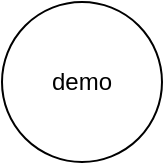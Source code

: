 <mxfile version="15.2.9" type="github">
  <diagram id="QHKqSuyqFY5WykP4RAR1" name="Page-1">
    <mxGraphModel dx="1038" dy="675" grid="1" gridSize="10" guides="1" tooltips="1" connect="1" arrows="1" fold="1" page="1" pageScale="1" pageWidth="850" pageHeight="1100" math="0" shadow="0">
      <root>
        <mxCell id="0" />
        <mxCell id="1" parent="0" />
        <mxCell id="lWOgFdK077xt8RfbScNd-1" value="demo" style="ellipse;whiteSpace=wrap;html=1;aspect=fixed;" vertex="1" parent="1">
          <mxGeometry x="345" y="290" width="80" height="80" as="geometry" />
        </mxCell>
      </root>
    </mxGraphModel>
  </diagram>
</mxfile>
